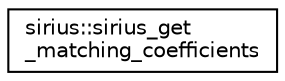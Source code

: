 digraph "Graphical Class Hierarchy"
{
 // INTERACTIVE_SVG=YES
  edge [fontname="Helvetica",fontsize="10",labelfontname="Helvetica",labelfontsize="10"];
  node [fontname="Helvetica",fontsize="10",shape=record];
  rankdir="LR";
  Node1 [label="sirius::sirius_get\l_matching_coefficients",height=0.2,width=0.4,color="black", fillcolor="white", style="filled",URL="$interfacesirius_1_1sirius__get__matching__coefficients.html"];
}
